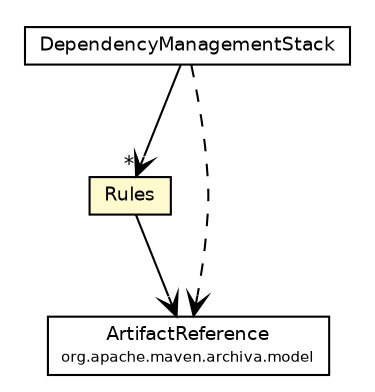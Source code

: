 #!/usr/local/bin/dot
#
# Class diagram 
# Generated by UmlGraph version 4.6 (http://www.spinellis.gr/sw/umlgraph)
#

digraph G {
	edge [fontname="Helvetica",fontsize=10,labelfontname="Helvetica",labelfontsize=10];
	node [fontname="Helvetica",fontsize=10,shape=plaintext];
	// org.apache.maven.archiva.dependency.graph.tasks.DependencyManagementStack
	c138893 [label=<<table border="0" cellborder="1" cellspacing="0" cellpadding="2" port="p" href="./DependencyManagementStack.html">
		<tr><td><table border="0" cellspacing="0" cellpadding="1">
			<tr><td> DependencyManagementStack </td></tr>
		</table></td></tr>
		</table>>, fontname="Helvetica", fontcolor="black", fontsize=9.0];
	// org.apache.maven.archiva.dependency.graph.tasks.DependencyManagementStack.Rules
	c138894 [label=<<table border="0" cellborder="1" cellspacing="0" cellpadding="2" port="p" bgcolor="lemonChiffon" href="./DependencyManagementStack.Rules.html">
		<tr><td><table border="0" cellspacing="0" cellpadding="1">
			<tr><td> Rules </td></tr>
		</table></td></tr>
		</table>>, fontname="Helvetica", fontcolor="black", fontsize=9.0];
	// org.apache.maven.archiva.dependency.graph.tasks.DependencyManagementStack NAVASSOC org.apache.maven.archiva.dependency.graph.tasks.DependencyManagementStack.Rules
	c138893:p -> c138894:p [taillabel="", label="", headlabel="*", fontname="Helvetica", fontcolor="black", fontsize=10.0, color="black", arrowhead=open];
	// org.apache.maven.archiva.dependency.graph.tasks.DependencyManagementStack.Rules NAVASSOC org.apache.maven.archiva.model.ArtifactReference
	c138894:p -> c138971:p [taillabel="", label="", headlabel="", fontname="Helvetica", fontcolor="black", fontsize=10.0, color="black", arrowhead=open];
	// org.apache.maven.archiva.dependency.graph.tasks.DependencyManagementStack DEPEND org.apache.maven.archiva.model.ArtifactReference
	c138893:p -> c138971:p [taillabel="", label="", headlabel="", fontname="Helvetica", fontcolor="black", fontsize=10.0, color="black", arrowhead=open, style=dashed];
	// org.apache.maven.archiva.model.ArtifactReference
	c138971 [label=<<table border="0" cellborder="1" cellspacing="0" cellpadding="2" port="p" href="http://java.sun.com/j2se/1.4.2/docs/api/org/apache/maven/archiva/model/ArtifactReference.html">
		<tr><td><table border="0" cellspacing="0" cellpadding="1">
			<tr><td> ArtifactReference </td></tr>
			<tr><td><font point-size="7.0"> org.apache.maven.archiva.model </font></td></tr>
		</table></td></tr>
		</table>>, fontname="Helvetica", fontcolor="black", fontsize=9.0];
}

